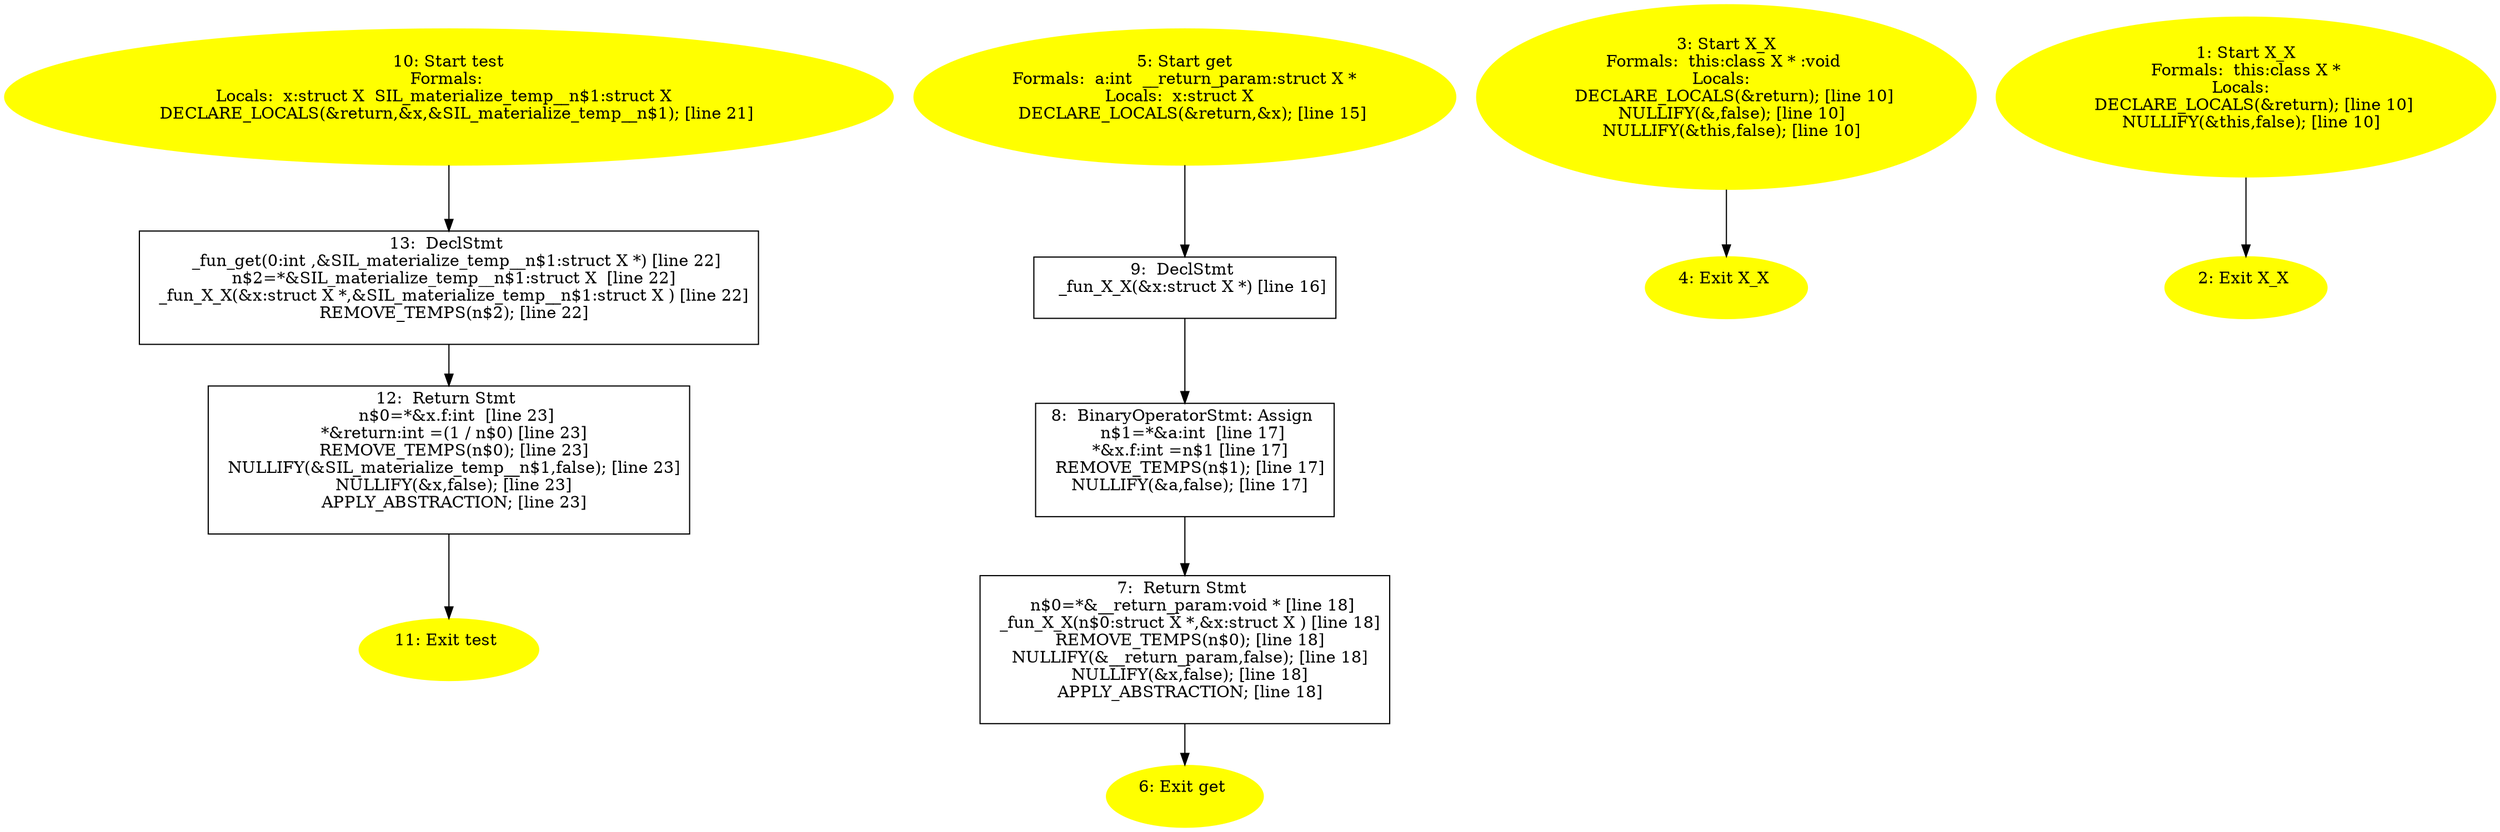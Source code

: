 digraph iCFG {
13 [label="13:  DeclStmt \n   _fun_get(0:int ,&SIL_materialize_temp__n$1:struct X *) [line 22]\n  n$2=*&SIL_materialize_temp__n$1:struct X  [line 22]\n  _fun_X_X(&x:struct X *,&SIL_materialize_temp__n$1:struct X ) [line 22]\n  REMOVE_TEMPS(n$2); [line 22]\n " shape="box"]
	

	 13 -> 12 ;
12 [label="12:  Return Stmt \n   n$0=*&x.f:int  [line 23]\n  *&return:int =(1 / n$0) [line 23]\n  REMOVE_TEMPS(n$0); [line 23]\n  NULLIFY(&SIL_materialize_temp__n$1,false); [line 23]\n  NULLIFY(&x,false); [line 23]\n  APPLY_ABSTRACTION; [line 23]\n " shape="box"]
	

	 12 -> 11 ;
11 [label="11: Exit test \n  " color=yellow style=filled]
	

10 [label="10: Start test\nFormals: \nLocals:  x:struct X  SIL_materialize_temp__n$1:struct X  \n   DECLARE_LOCALS(&return,&x,&SIL_materialize_temp__n$1); [line 21]\n " color=yellow style=filled]
	

	 10 -> 13 ;
9 [label="9:  DeclStmt \n   _fun_X_X(&x:struct X *) [line 16]\n " shape="box"]
	

	 9 -> 8 ;
8 [label="8:  BinaryOperatorStmt: Assign \n   n$1=*&a:int  [line 17]\n  *&x.f:int =n$1 [line 17]\n  REMOVE_TEMPS(n$1); [line 17]\n  NULLIFY(&a,false); [line 17]\n " shape="box"]
	

	 8 -> 7 ;
7 [label="7:  Return Stmt \n   n$0=*&__return_param:void * [line 18]\n  _fun_X_X(n$0:struct X *,&x:struct X ) [line 18]\n  REMOVE_TEMPS(n$0); [line 18]\n  NULLIFY(&__return_param,false); [line 18]\n  NULLIFY(&x,false); [line 18]\n  APPLY_ABSTRACTION; [line 18]\n " shape="box"]
	

	 7 -> 6 ;
6 [label="6: Exit get \n  " color=yellow style=filled]
	

5 [label="5: Start get\nFormals:  a:int  __return_param:struct X *\nLocals:  x:struct X  \n   DECLARE_LOCALS(&return,&x); [line 15]\n " color=yellow style=filled]
	

	 5 -> 9 ;
4 [label="4: Exit X_X \n  " color=yellow style=filled]
	

3 [label="3: Start X_X\nFormals:  this:class X * :void \nLocals:  \n   DECLARE_LOCALS(&return); [line 10]\n  NULLIFY(&,false); [line 10]\n  NULLIFY(&this,false); [line 10]\n " color=yellow style=filled]
	

	 3 -> 4 ;
2 [label="2: Exit X_X \n  " color=yellow style=filled]
	

1 [label="1: Start X_X\nFormals:  this:class X *\nLocals:  \n   DECLARE_LOCALS(&return); [line 10]\n  NULLIFY(&this,false); [line 10]\n " color=yellow style=filled]
	

	 1 -> 2 ;
}
